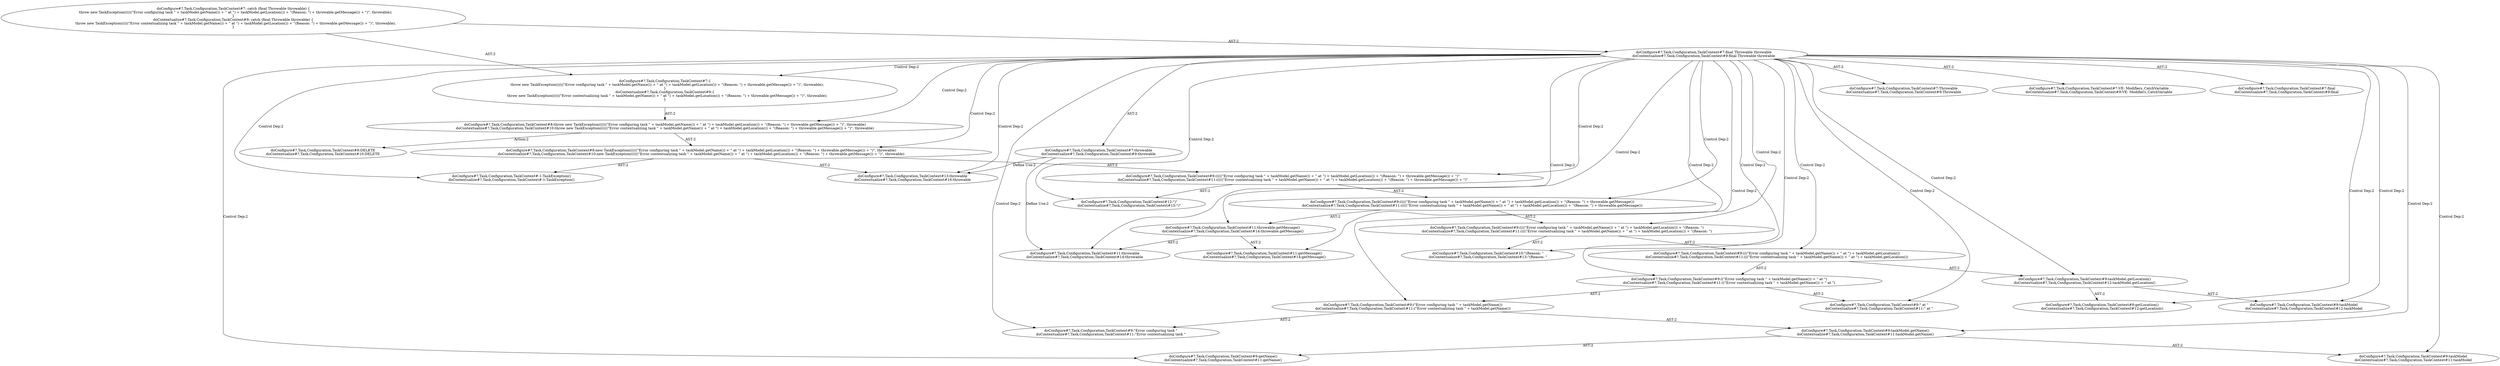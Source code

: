 digraph "Pattern" {
0 [label="doConfigure#?,Task,Configuration,TaskContext#8:DELETE
doContextualize#?,Task,Configuration,TaskContext#10:DELETE" shape=ellipse]
1 [label="doConfigure#?,Task,Configuration,TaskContext#8:throw new TaskException((((((\"Error configuring task \" + taskModel.getName()) + \" at \") + taskModel.getLocation()) + \"(Reason: \") + throwable.getMessage()) + \")\", throwable)
doContextualize#?,Task,Configuration,TaskContext#10:throw new TaskException((((((\"Error contextualizing task \" + taskModel.getName()) + \" at \") + taskModel.getLocation()) + \"(Reason: \") + throwable.getMessage()) + \")\", throwable)" shape=ellipse]
2 [label="doConfigure#?,Task,Configuration,TaskContext#7:final Throwable throwable
doContextualize#?,Task,Configuration,TaskContext#9:final Throwable throwable" shape=ellipse]
3 [label="doConfigure#?,Task,Configuration,TaskContext#7: catch (final Throwable throwable) \{
    throw new TaskException((((((\"Error configuring task \" + taskModel.getName()) + \" at \") + taskModel.getLocation()) + \"(Reason: \") + throwable.getMessage()) + \")\", throwable);
\}
doContextualize#?,Task,Configuration,TaskContext#9: catch (final Throwable throwable) \{
    throw new TaskException((((((\"Error contextualizing task \" + taskModel.getName()) + \" at \") + taskModel.getLocation()) + \"(Reason: \") + throwable.getMessage()) + \")\", throwable);
\}" shape=ellipse]
4 [label="doConfigure#?,Task,Configuration,TaskContext#7:throwable
doContextualize#?,Task,Configuration,TaskContext#9:throwable" shape=ellipse]
5 [label="doConfigure#?,Task,Configuration,TaskContext#7:Throwable
doContextualize#?,Task,Configuration,TaskContext#9:Throwable" shape=ellipse]
6 [label="doConfigure#?,Task,Configuration,TaskContext#7:\{
    throw new TaskException((((((\"Error configuring task \" + taskModel.getName()) + \" at \") + taskModel.getLocation()) + \"(Reason: \") + throwable.getMessage()) + \")\", throwable);
\}
doContextualize#?,Task,Configuration,TaskContext#9:\{
    throw new TaskException((((((\"Error contextualizing task \" + taskModel.getName()) + \" at \") + taskModel.getLocation()) + \"(Reason: \") + throwable.getMessage()) + \")\", throwable);
\}" shape=ellipse]
7 [label="doConfigure#?,Task,Configuration,TaskContext#8:new TaskException((((((\"Error configuring task \" + taskModel.getName()) + \" at \") + taskModel.getLocation()) + \"(Reason: \") + throwable.getMessage()) + \")\", throwable)
doContextualize#?,Task,Configuration,TaskContext#10:new TaskException((((((\"Error contextualizing task \" + taskModel.getName()) + \" at \") + taskModel.getLocation()) + \"(Reason: \") + throwable.getMessage()) + \")\", throwable)" shape=ellipse]
8 [label="doConfigure#?,Task,Configuration,TaskContext#-1:TaskException()
doContextualize#?,Task,Configuration,TaskContext#-1:TaskException()" shape=ellipse]
9 [label="doConfigure#?,Task,Configuration,TaskContext#9:(((((\"Error configuring task \" + taskModel.getName()) + \" at \") + taskModel.getLocation()) + \"(Reason: \") + throwable.getMessage()) + \")\"
doContextualize#?,Task,Configuration,TaskContext#11:(((((\"Error contextualizing task \" + taskModel.getName()) + \" at \") + taskModel.getLocation()) + \"(Reason: \") + throwable.getMessage()) + \")\"" shape=ellipse]
10 [label="doConfigure#?,Task,Configuration,TaskContext#9:(((((\"Error configuring task \" + taskModel.getName()) + \" at \") + taskModel.getLocation()) + \"(Reason: \") + throwable.getMessage())
doContextualize#?,Task,Configuration,TaskContext#11:(((((\"Error contextualizing task \" + taskModel.getName()) + \" at \") + taskModel.getLocation()) + \"(Reason: \") + throwable.getMessage())" shape=ellipse]
11 [label="doConfigure#?,Task,Configuration,TaskContext#9:((((\"Error configuring task \" + taskModel.getName()) + \" at \") + taskModel.getLocation()) + \"(Reason: \")
doContextualize#?,Task,Configuration,TaskContext#11:((((\"Error contextualizing task \" + taskModel.getName()) + \" at \") + taskModel.getLocation()) + \"(Reason: \")" shape=ellipse]
12 [label="doConfigure#?,Task,Configuration,TaskContext#9:(((\"Error configuring task \" + taskModel.getName()) + \" at \") + taskModel.getLocation())
doContextualize#?,Task,Configuration,TaskContext#11:(((\"Error contextualizing task \" + taskModel.getName()) + \" at \") + taskModel.getLocation())" shape=ellipse]
13 [label="doConfigure#?,Task,Configuration,TaskContext#9:((\"Error configuring task \" + taskModel.getName()) + \" at \")
doContextualize#?,Task,Configuration,TaskContext#11:((\"Error contextualizing task \" + taskModel.getName()) + \" at \")" shape=ellipse]
14 [label="doConfigure#?,Task,Configuration,TaskContext#9:(\"Error configuring task \" + taskModel.getName())
doContextualize#?,Task,Configuration,TaskContext#11:(\"Error contextualizing task \" + taskModel.getName())" shape=ellipse]
15 [label="doConfigure#?,Task,Configuration,TaskContext#9:\"Error configuring task \"
doContextualize#?,Task,Configuration,TaskContext#11:\"Error contextualizing task \"" shape=ellipse]
16 [label="doConfigure#?,Task,Configuration,TaskContext#9:taskModel.getName()
doContextualize#?,Task,Configuration,TaskContext#11:taskModel.getName()" shape=ellipse]
17 [label="doConfigure#?,Task,Configuration,TaskContext#9:getName()
doContextualize#?,Task,Configuration,TaskContext#11:getName()" shape=ellipse]
18 [label="doConfigure#?,Task,Configuration,TaskContext#9:taskModel
doContextualize#?,Task,Configuration,TaskContext#11:taskModel" shape=ellipse]
19 [label="doConfigure#?,Task,Configuration,TaskContext#9:\" at \"
doContextualize#?,Task,Configuration,TaskContext#11:\" at \"" shape=ellipse]
20 [label="doConfigure#?,Task,Configuration,TaskContext#9:taskModel.getLocation()
doContextualize#?,Task,Configuration,TaskContext#12:taskModel.getLocation()" shape=ellipse]
21 [label="doConfigure#?,Task,Configuration,TaskContext#9:getLocation()
doContextualize#?,Task,Configuration,TaskContext#12:getLocation()" shape=ellipse]
22 [label="doConfigure#?,Task,Configuration,TaskContext#9:taskModel
doContextualize#?,Task,Configuration,TaskContext#12:taskModel" shape=ellipse]
23 [label="doConfigure#?,Task,Configuration,TaskContext#10:\"(Reason: \"
doContextualize#?,Task,Configuration,TaskContext#13:\"(Reason: \"" shape=ellipse]
24 [label="doConfigure#?,Task,Configuration,TaskContext#11:throwable.getMessage()
doContextualize#?,Task,Configuration,TaskContext#14:throwable.getMessage()" shape=ellipse]
25 [label="doConfigure#?,Task,Configuration,TaskContext#11:getMessage()
doContextualize#?,Task,Configuration,TaskContext#14:getMessage()" shape=ellipse]
26 [label="doConfigure#?,Task,Configuration,TaskContext#11:throwable
doContextualize#?,Task,Configuration,TaskContext#14:throwable" shape=ellipse]
27 [label="doConfigure#?,Task,Configuration,TaskContext#12:\")\"
doContextualize#?,Task,Configuration,TaskContext#15:\")\"" shape=ellipse]
28 [label="doConfigure#?,Task,Configuration,TaskContext#13:throwable
doContextualize#?,Task,Configuration,TaskContext#16:throwable" shape=ellipse]
29 [label="doConfigure#?,Task,Configuration,TaskContext#7:VE: Modifiers_CatchVariable
doContextualize#?,Task,Configuration,TaskContext#9:VE: Modifiers_CatchVariable" shape=ellipse]
30 [label="doConfigure#?,Task,Configuration,TaskContext#7:final
doContextualize#?,Task,Configuration,TaskContext#9:final" shape=ellipse]
1 -> 0 [label="Action:2"];
1 -> 7 [label="AST:2"];
2 -> 1 [label="Control Dep:2"];
2 -> 4 [label="AST:2"];
2 -> 5 [label="AST:2"];
2 -> 6 [label="Control Dep:2"];
2 -> 7 [label="Control Dep:2"];
2 -> 8 [label="Control Dep:2"];
2 -> 9 [label="Control Dep:2"];
2 -> 10 [label="Control Dep:2"];
2 -> 11 [label="Control Dep:2"];
2 -> 12 [label="Control Dep:2"];
2 -> 13 [label="Control Dep:2"];
2 -> 14 [label="Control Dep:2"];
2 -> 15 [label="Control Dep:2"];
2 -> 16 [label="Control Dep:2"];
2 -> 17 [label="Control Dep:2"];
2 -> 18 [label="Control Dep:2"];
2 -> 19 [label="Control Dep:2"];
2 -> 20 [label="Control Dep:2"];
2 -> 21 [label="Control Dep:2"];
2 -> 22 [label="Control Dep:2"];
2 -> 23 [label="Control Dep:2"];
2 -> 24 [label="Control Dep:2"];
2 -> 25 [label="Control Dep:2"];
2 -> 26 [label="Control Dep:2"];
2 -> 27 [label="Control Dep:2"];
2 -> 28 [label="Control Dep:2"];
2 -> 29 [label="AST:2"];
2 -> 30 [label="AST:2"];
3 -> 2 [label="AST:2"];
3 -> 6 [label="AST:2"];
4 -> 26 [label="Define Use:2"];
4 -> 28 [label="Define Use:2"];
6 -> 1 [label="AST:2"];
7 -> 8 [label="AST:2"];
7 -> 9 [label="AST:2"];
7 -> 28 [label="AST:2"];
9 -> 10 [label="AST:2"];
9 -> 27 [label="AST:2"];
10 -> 11 [label="AST:2"];
10 -> 24 [label="AST:2"];
11 -> 12 [label="AST:2"];
11 -> 23 [label="AST:2"];
12 -> 13 [label="AST:2"];
12 -> 20 [label="AST:2"];
13 -> 14 [label="AST:2"];
13 -> 19 [label="AST:2"];
14 -> 15 [label="AST:2"];
14 -> 16 [label="AST:2"];
16 -> 18 [label="AST:2"];
16 -> 17 [label="AST:2"];
20 -> 22 [label="AST:2"];
20 -> 21 [label="AST:2"];
24 -> 26 [label="AST:2"];
24 -> 25 [label="AST:2"];
}